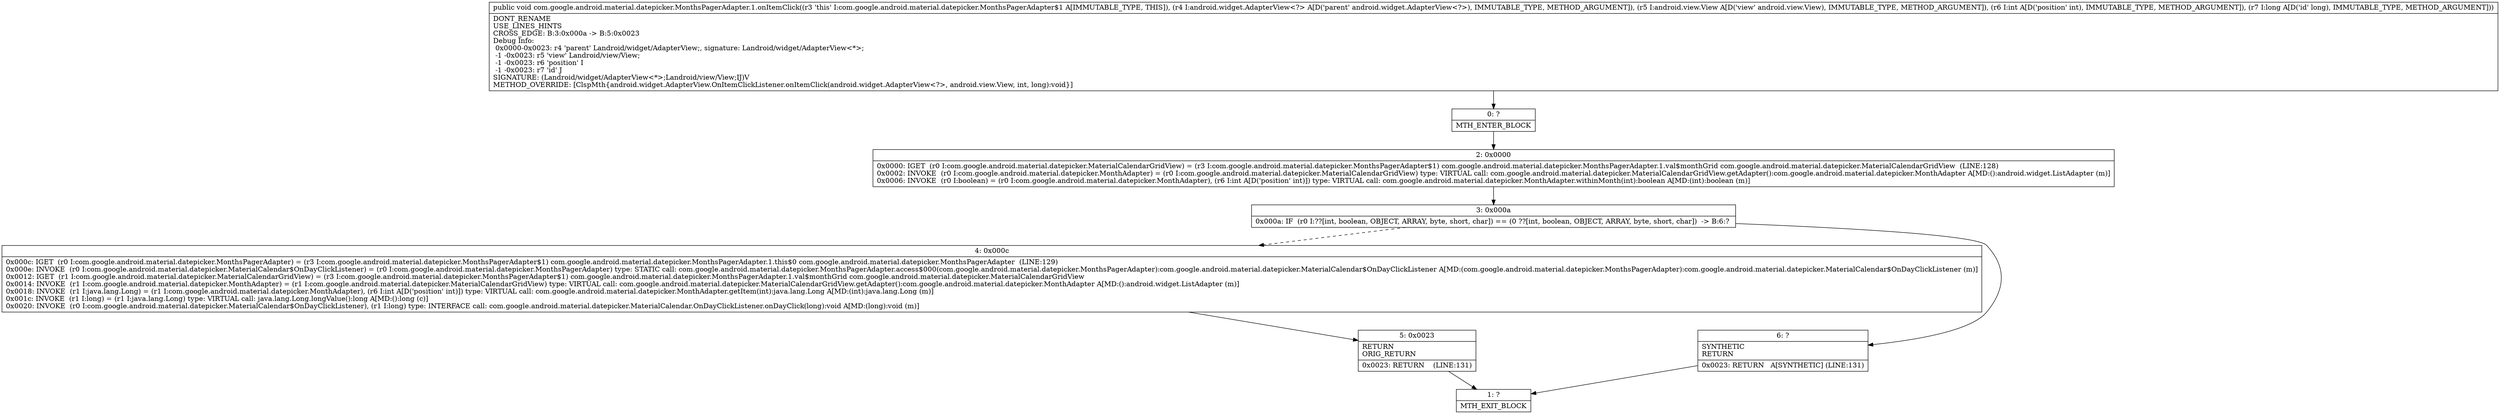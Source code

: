 digraph "CFG forcom.google.android.material.datepicker.MonthsPagerAdapter.1.onItemClick(Landroid\/widget\/AdapterView;Landroid\/view\/View;IJ)V" {
Node_0 [shape=record,label="{0\:\ ?|MTH_ENTER_BLOCK\l}"];
Node_2 [shape=record,label="{2\:\ 0x0000|0x0000: IGET  (r0 I:com.google.android.material.datepicker.MaterialCalendarGridView) = (r3 I:com.google.android.material.datepicker.MonthsPagerAdapter$1) com.google.android.material.datepicker.MonthsPagerAdapter.1.val$monthGrid com.google.android.material.datepicker.MaterialCalendarGridView  (LINE:128)\l0x0002: INVOKE  (r0 I:com.google.android.material.datepicker.MonthAdapter) = (r0 I:com.google.android.material.datepicker.MaterialCalendarGridView) type: VIRTUAL call: com.google.android.material.datepicker.MaterialCalendarGridView.getAdapter():com.google.android.material.datepicker.MonthAdapter A[MD:():android.widget.ListAdapter (m)]\l0x0006: INVOKE  (r0 I:boolean) = (r0 I:com.google.android.material.datepicker.MonthAdapter), (r6 I:int A[D('position' int)]) type: VIRTUAL call: com.google.android.material.datepicker.MonthAdapter.withinMonth(int):boolean A[MD:(int):boolean (m)]\l}"];
Node_3 [shape=record,label="{3\:\ 0x000a|0x000a: IF  (r0 I:??[int, boolean, OBJECT, ARRAY, byte, short, char]) == (0 ??[int, boolean, OBJECT, ARRAY, byte, short, char])  \-\> B:6:? \l}"];
Node_4 [shape=record,label="{4\:\ 0x000c|0x000c: IGET  (r0 I:com.google.android.material.datepicker.MonthsPagerAdapter) = (r3 I:com.google.android.material.datepicker.MonthsPagerAdapter$1) com.google.android.material.datepicker.MonthsPagerAdapter.1.this$0 com.google.android.material.datepicker.MonthsPagerAdapter  (LINE:129)\l0x000e: INVOKE  (r0 I:com.google.android.material.datepicker.MaterialCalendar$OnDayClickListener) = (r0 I:com.google.android.material.datepicker.MonthsPagerAdapter) type: STATIC call: com.google.android.material.datepicker.MonthsPagerAdapter.access$000(com.google.android.material.datepicker.MonthsPagerAdapter):com.google.android.material.datepicker.MaterialCalendar$OnDayClickListener A[MD:(com.google.android.material.datepicker.MonthsPagerAdapter):com.google.android.material.datepicker.MaterialCalendar$OnDayClickListener (m)]\l0x0012: IGET  (r1 I:com.google.android.material.datepicker.MaterialCalendarGridView) = (r3 I:com.google.android.material.datepicker.MonthsPagerAdapter$1) com.google.android.material.datepicker.MonthsPagerAdapter.1.val$monthGrid com.google.android.material.datepicker.MaterialCalendarGridView \l0x0014: INVOKE  (r1 I:com.google.android.material.datepicker.MonthAdapter) = (r1 I:com.google.android.material.datepicker.MaterialCalendarGridView) type: VIRTUAL call: com.google.android.material.datepicker.MaterialCalendarGridView.getAdapter():com.google.android.material.datepicker.MonthAdapter A[MD:():android.widget.ListAdapter (m)]\l0x0018: INVOKE  (r1 I:java.lang.Long) = (r1 I:com.google.android.material.datepicker.MonthAdapter), (r6 I:int A[D('position' int)]) type: VIRTUAL call: com.google.android.material.datepicker.MonthAdapter.getItem(int):java.lang.Long A[MD:(int):java.lang.Long (m)]\l0x001c: INVOKE  (r1 I:long) = (r1 I:java.lang.Long) type: VIRTUAL call: java.lang.Long.longValue():long A[MD:():long (c)]\l0x0020: INVOKE  (r0 I:com.google.android.material.datepicker.MaterialCalendar$OnDayClickListener), (r1 I:long) type: INTERFACE call: com.google.android.material.datepicker.MaterialCalendar.OnDayClickListener.onDayClick(long):void A[MD:(long):void (m)]\l}"];
Node_5 [shape=record,label="{5\:\ 0x0023|RETURN\lORIG_RETURN\l|0x0023: RETURN    (LINE:131)\l}"];
Node_1 [shape=record,label="{1\:\ ?|MTH_EXIT_BLOCK\l}"];
Node_6 [shape=record,label="{6\:\ ?|SYNTHETIC\lRETURN\l|0x0023: RETURN   A[SYNTHETIC] (LINE:131)\l}"];
MethodNode[shape=record,label="{public void com.google.android.material.datepicker.MonthsPagerAdapter.1.onItemClick((r3 'this' I:com.google.android.material.datepicker.MonthsPagerAdapter$1 A[IMMUTABLE_TYPE, THIS]), (r4 I:android.widget.AdapterView\<?\> A[D('parent' android.widget.AdapterView\<?\>), IMMUTABLE_TYPE, METHOD_ARGUMENT]), (r5 I:android.view.View A[D('view' android.view.View), IMMUTABLE_TYPE, METHOD_ARGUMENT]), (r6 I:int A[D('position' int), IMMUTABLE_TYPE, METHOD_ARGUMENT]), (r7 I:long A[D('id' long), IMMUTABLE_TYPE, METHOD_ARGUMENT]))  | DONT_RENAME\lUSE_LINES_HINTS\lCROSS_EDGE: B:3:0x000a \-\> B:5:0x0023\lDebug Info:\l  0x0000\-0x0023: r4 'parent' Landroid\/widget\/AdapterView;, signature: Landroid\/widget\/AdapterView\<*\>;\l  \-1 \-0x0023: r5 'view' Landroid\/view\/View;\l  \-1 \-0x0023: r6 'position' I\l  \-1 \-0x0023: r7 'id' J\lSIGNATURE: (Landroid\/widget\/AdapterView\<*\>;Landroid\/view\/View;IJ)V\lMETHOD_OVERRIDE: [ClspMth\{android.widget.AdapterView.OnItemClickListener.onItemClick(android.widget.AdapterView\<?\>, android.view.View, int, long):void\}]\l}"];
MethodNode -> Node_0;Node_0 -> Node_2;
Node_2 -> Node_3;
Node_3 -> Node_4[style=dashed];
Node_3 -> Node_6;
Node_4 -> Node_5;
Node_5 -> Node_1;
Node_6 -> Node_1;
}

